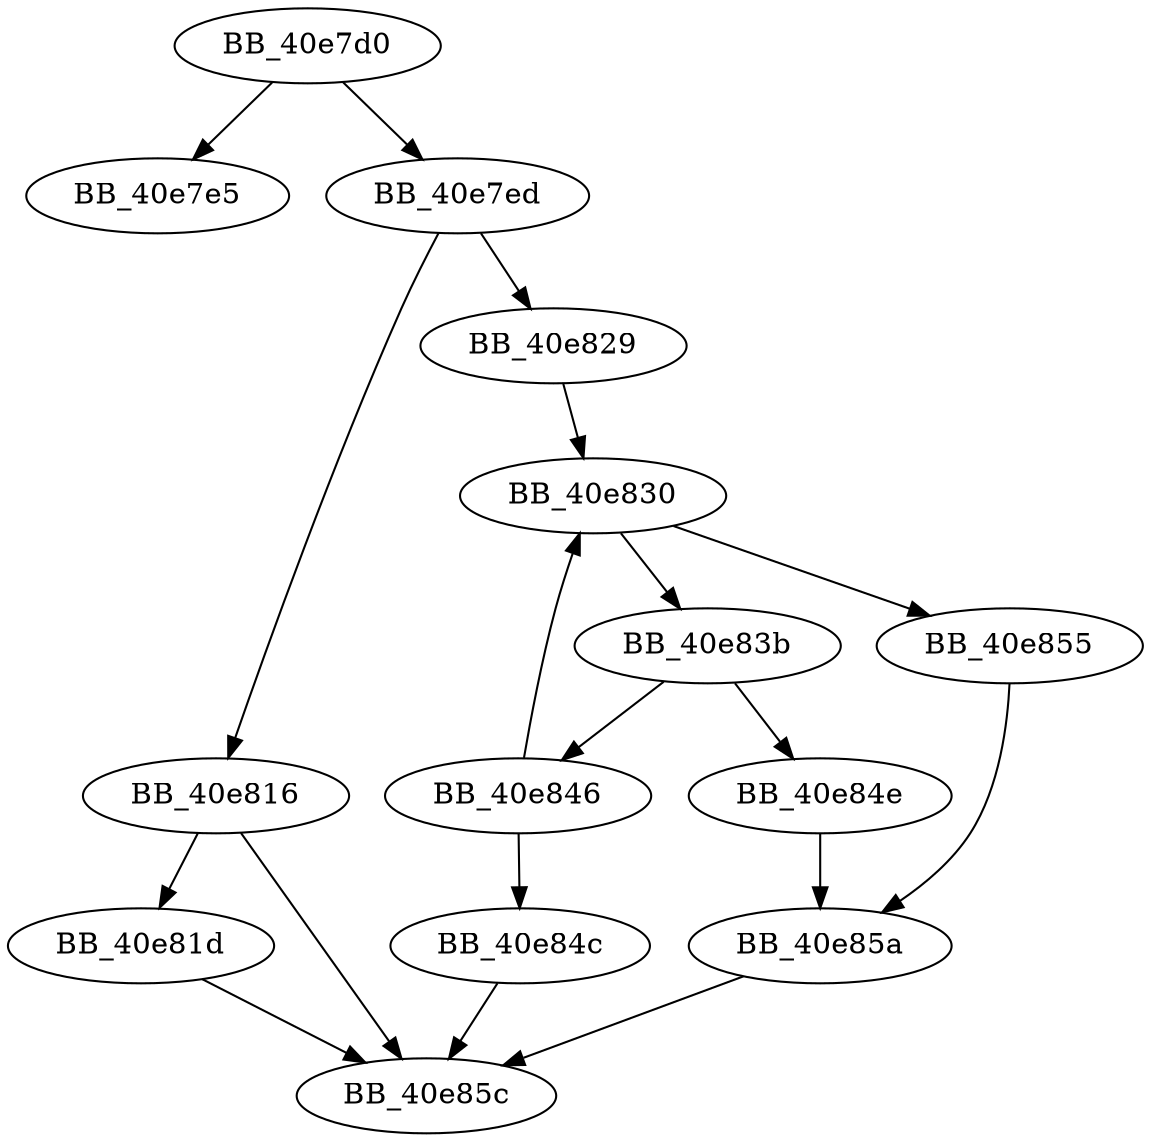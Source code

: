 DiGraph sub_40E7D0{
BB_40e7d0->BB_40e7e5
BB_40e7d0->BB_40e7ed
BB_40e7ed->BB_40e816
BB_40e7ed->BB_40e829
BB_40e816->BB_40e81d
BB_40e816->BB_40e85c
BB_40e81d->BB_40e85c
BB_40e829->BB_40e830
BB_40e830->BB_40e83b
BB_40e830->BB_40e855
BB_40e83b->BB_40e846
BB_40e83b->BB_40e84e
BB_40e846->BB_40e830
BB_40e846->BB_40e84c
BB_40e84c->BB_40e85c
BB_40e84e->BB_40e85a
BB_40e855->BB_40e85a
BB_40e85a->BB_40e85c
}
